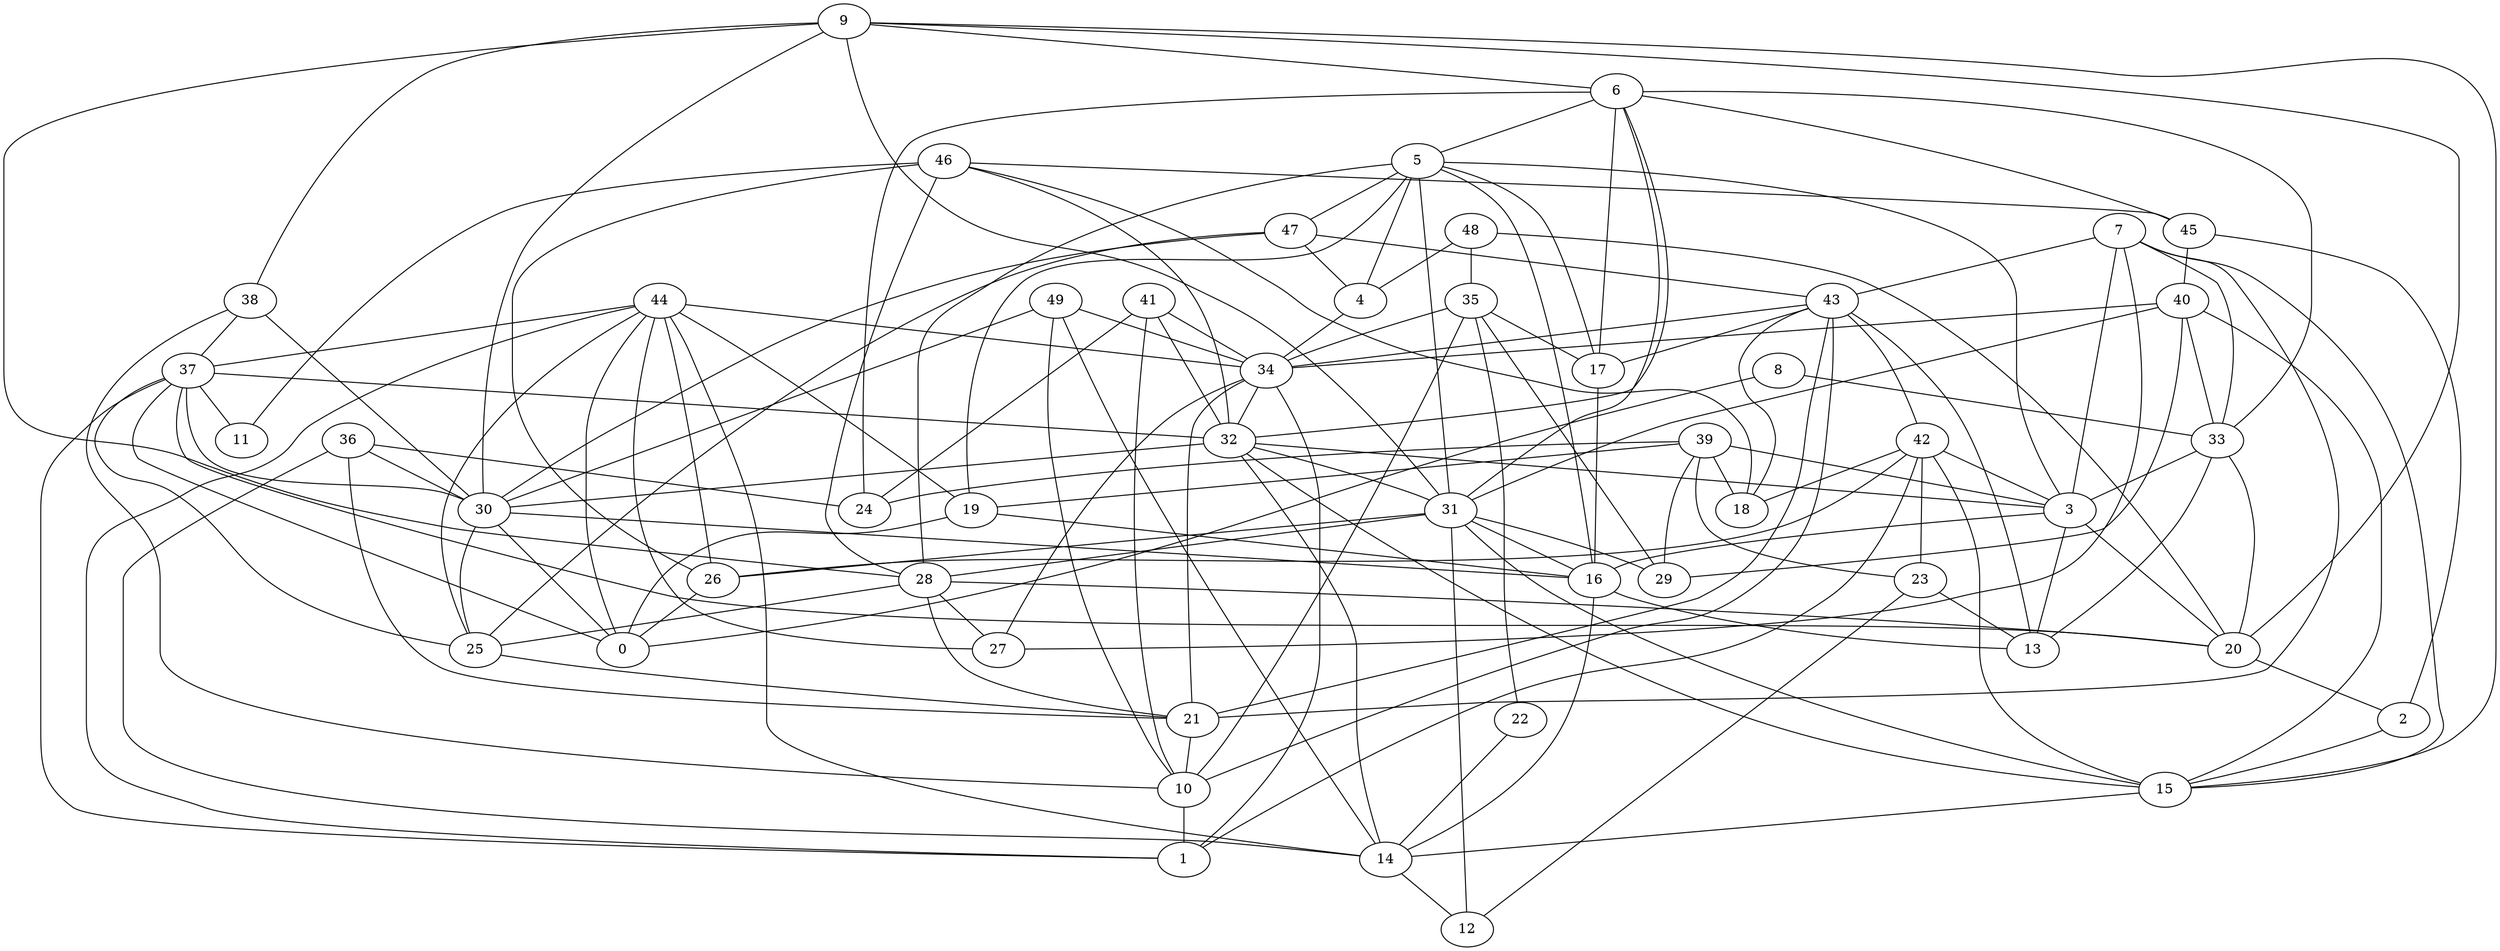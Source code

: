 digraph GG_graph {

subgraph G_graph {
edge [color = black]
"43" -> "13" [dir = none]
"43" -> "34" [dir = none]
"43" -> "42" [dir = none]
"49" -> "10" [dir = none]
"49" -> "30" [dir = none]
"49" -> "34" [dir = none]
"42" -> "23" [dir = none]
"42" -> "1" [dir = none]
"42" -> "3" [dir = none]
"42" -> "18" [dir = none]
"35" -> "22" [dir = none]
"35" -> "34" [dir = none]
"35" -> "17" [dir = none]
"35" -> "29" [dir = none]
"15" -> "14" [dir = none]
"22" -> "14" [dir = none]
"36" -> "14" [dir = none]
"36" -> "24" [dir = none]
"39" -> "19" [dir = none]
"39" -> "29" [dir = none]
"39" -> "18" [dir = none]
"37" -> "32" [dir = none]
"37" -> "0" [dir = none]
"37" -> "20" [dir = none]
"37" -> "30" [dir = none]
"37" -> "11" [dir = none]
"32" -> "14" [dir = none]
"32" -> "15" [dir = none]
"46" -> "11" [dir = none]
"46" -> "18" [dir = none]
"46" -> "28" [dir = none]
"46" -> "26" [dir = none]
"46" -> "45" [dir = none]
"7" -> "27" [dir = none]
"7" -> "3" [dir = none]
"7" -> "33" [dir = none]
"10" -> "1" [dir = none]
"28" -> "21" [dir = none]
"28" -> "20" [dir = none]
"28" -> "27" [dir = none]
"41" -> "24" [dir = none]
"41" -> "32" [dir = none]
"41" -> "10" [dir = none]
"38" -> "37" [dir = none]
"38" -> "30" [dir = none]
"38" -> "10" [dir = none]
"8" -> "33" [dir = none]
"8" -> "0" [dir = none]
"48" -> "35" [dir = none]
"48" -> "20" [dir = none]
"5" -> "17" [dir = none]
"5" -> "4" [dir = none]
"5" -> "47" [dir = none]
"5" -> "3" [dir = none]
"5" -> "19" [dir = none]
"20" -> "2" [dir = none]
"4" -> "34" [dir = none]
"23" -> "13" [dir = none]
"23" -> "12" [dir = none]
"44" -> "0" [dir = none]
"44" -> "14" [dir = none]
"44" -> "37" [dir = none]
"44" -> "27" [dir = none]
"44" -> "19" [dir = none]
"2" -> "15" [dir = none]
"25" -> "21" [dir = none]
"9" -> "20" [dir = none]
"9" -> "30" [dir = none]
"9" -> "15" [dir = none]
"9" -> "31" [dir = none]
"40" -> "33" [dir = none]
"40" -> "29" [dir = none]
"40" -> "15" [dir = none]
"40" -> "31" [dir = none]
"17" -> "16" [dir = none]
"31" -> "29" [dir = none]
"31" -> "28" [dir = none]
"31" -> "26" [dir = none]
"47" -> "25" [dir = none]
"47" -> "30" [dir = none]
"16" -> "14" [dir = none]
"16" -> "13" [dir = none]
"6" -> "45" [dir = none]
"6" -> "5" [dir = none]
"6" -> "32" [dir = none]
"6" -> "31" [dir = none]
"6" -> "17" [dir = none]
"6" -> "24" [dir = none]
"45" -> "2" [dir = none]
"30" -> "16" [dir = none]
"3" -> "20" [dir = none]
"3" -> "16" [dir = none]
"3" -> "13" [dir = none]
"34" -> "27" [dir = none]
"34" -> "1" [dir = none]
"34" -> "32" [dir = none]
"34" -> "21" [dir = none]
"14" -> "12" [dir = none]
"44" -> "25" [dir = none]
"46" -> "32" [dir = none]
"31" -> "12" [dir = none]
"43" -> "17" [dir = none]
"32" -> "31" [dir = none]
"31" -> "16" [dir = none]
"37" -> "25" [dir = none]
"44" -> "26" [dir = none]
"19" -> "16" [dir = none]
"9" -> "38" [dir = none]
"39" -> "24" [dir = none]
"30" -> "25" [dir = none]
"47" -> "4" [dir = none]
"36" -> "21" [dir = none]
"7" -> "21" [dir = none]
"9" -> "28" [dir = none]
"43" -> "18" [dir = none]
"7" -> "15" [dir = none]
"33" -> "3" [dir = none]
"42" -> "26" [dir = none]
"44" -> "1" [dir = none]
"30" -> "0" [dir = none]
"43" -> "10" [dir = none]
"26" -> "0" [dir = none]
"37" -> "1" [dir = none]
"9" -> "6" [dir = none]
"47" -> "43" [dir = none]
"21" -> "10" [dir = none]
"5" -> "28" [dir = none]
"41" -> "34" [dir = none]
"49" -> "14" [dir = none]
"33" -> "13" [dir = none]
"39" -> "3" [dir = none]
"36" -> "30" [dir = none]
"43" -> "21" [dir = none]
"31" -> "15" [dir = none]
"5" -> "16" [dir = none]
"42" -> "15" [dir = none]
"44" -> "34" [dir = none]
"39" -> "23" [dir = none]
"45" -> "40" [dir = none]
"19" -> "0" [dir = none]
"40" -> "34" [dir = none]
"7" -> "43" [dir = none]
"48" -> "4" [dir = none]
"32" -> "30" [dir = none]
"33" -> "20" [dir = none]
"6" -> "33" [dir = none]
"35" -> "10" [dir = none]
"32" -> "3" [dir = none]
"28" -> "25" [dir = none]
"5" -> "31" [dir = none]
}

}
